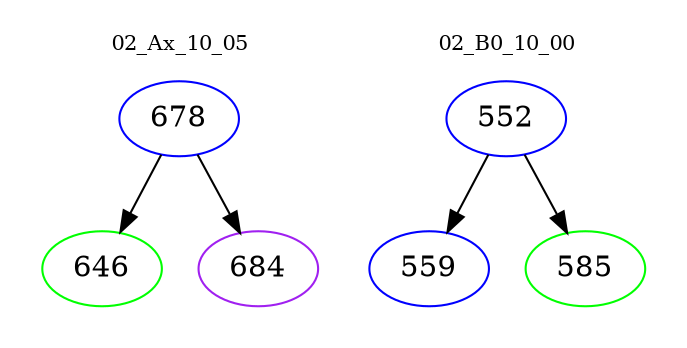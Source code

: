 digraph{
subgraph cluster_0 {
color = white
label = "02_Ax_10_05";
fontsize=10;
T0_678 [label="678", color="blue"]
T0_678 -> T0_646 [color="black"]
T0_646 [label="646", color="green"]
T0_678 -> T0_684 [color="black"]
T0_684 [label="684", color="purple"]
}
subgraph cluster_1 {
color = white
label = "02_B0_10_00";
fontsize=10;
T1_552 [label="552", color="blue"]
T1_552 -> T1_559 [color="black"]
T1_559 [label="559", color="blue"]
T1_552 -> T1_585 [color="black"]
T1_585 [label="585", color="green"]
}
}
